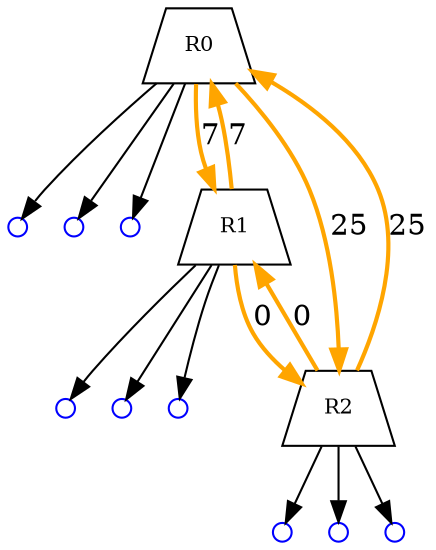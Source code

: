 digraph G {
0 -> m00;
m00 [label="",shape=circle,height=0.12,width=0.12,fontsize=1,color=blue,style=rounded];
0 -> m01;
m01 [label="",shape=circle,height=0.12,width=0.12,fontsize=1,color=blue,style=rounded];
0 -> m02;
m02 [label="",shape=circle,height=0.12,width=0.12,fontsize=1,color=blue,style=rounded];
0 [label="R0",shape=trapezium,fontsize=10];
1 -> m10;
m10 [label="",shape=circle,height=0.12,width=0.12,fontsize=1,color=blue,style=rounded];
1 -> m11;
m11 [label="",shape=circle,height=0.12,width=0.12,fontsize=1,color=blue,style=rounded];
1 -> m12;
m12 [label="",shape=circle,height=0.12,width=0.12,fontsize=1,color=blue,style=rounded];
1 [label="R1",shape=trapezium,fontsize=10];
2 -> m20;
m20 [label="",shape=circle,height=0.12,width=0.12,fontsize=1,color=blue,style=rounded];
2 -> m21;
m21 [label="",shape=circle,height=0.12,width=0.12,fontsize=1,color=blue,style=rounded];
2 -> m22;
m22 [label="",shape=circle,height=0.12,width=0.12,fontsize=1,color=blue,style=rounded];
2 [label="R2",shape=trapezium,fontsize=10];
0 -> 1 [label="7",color=orange,penwidth=2.0]
1 -> 0 [label="7",color=orange,penwidth=2.0]
0 -> 2 [label="25",color=orange,penwidth=2.0]
2 -> 0 [label="25",color=orange,penwidth=2.0]
2 -> 1 [label="0",color=orange,penwidth=2.0]
1 -> 2 [label="0",color=orange,penwidth=2.0]
}
